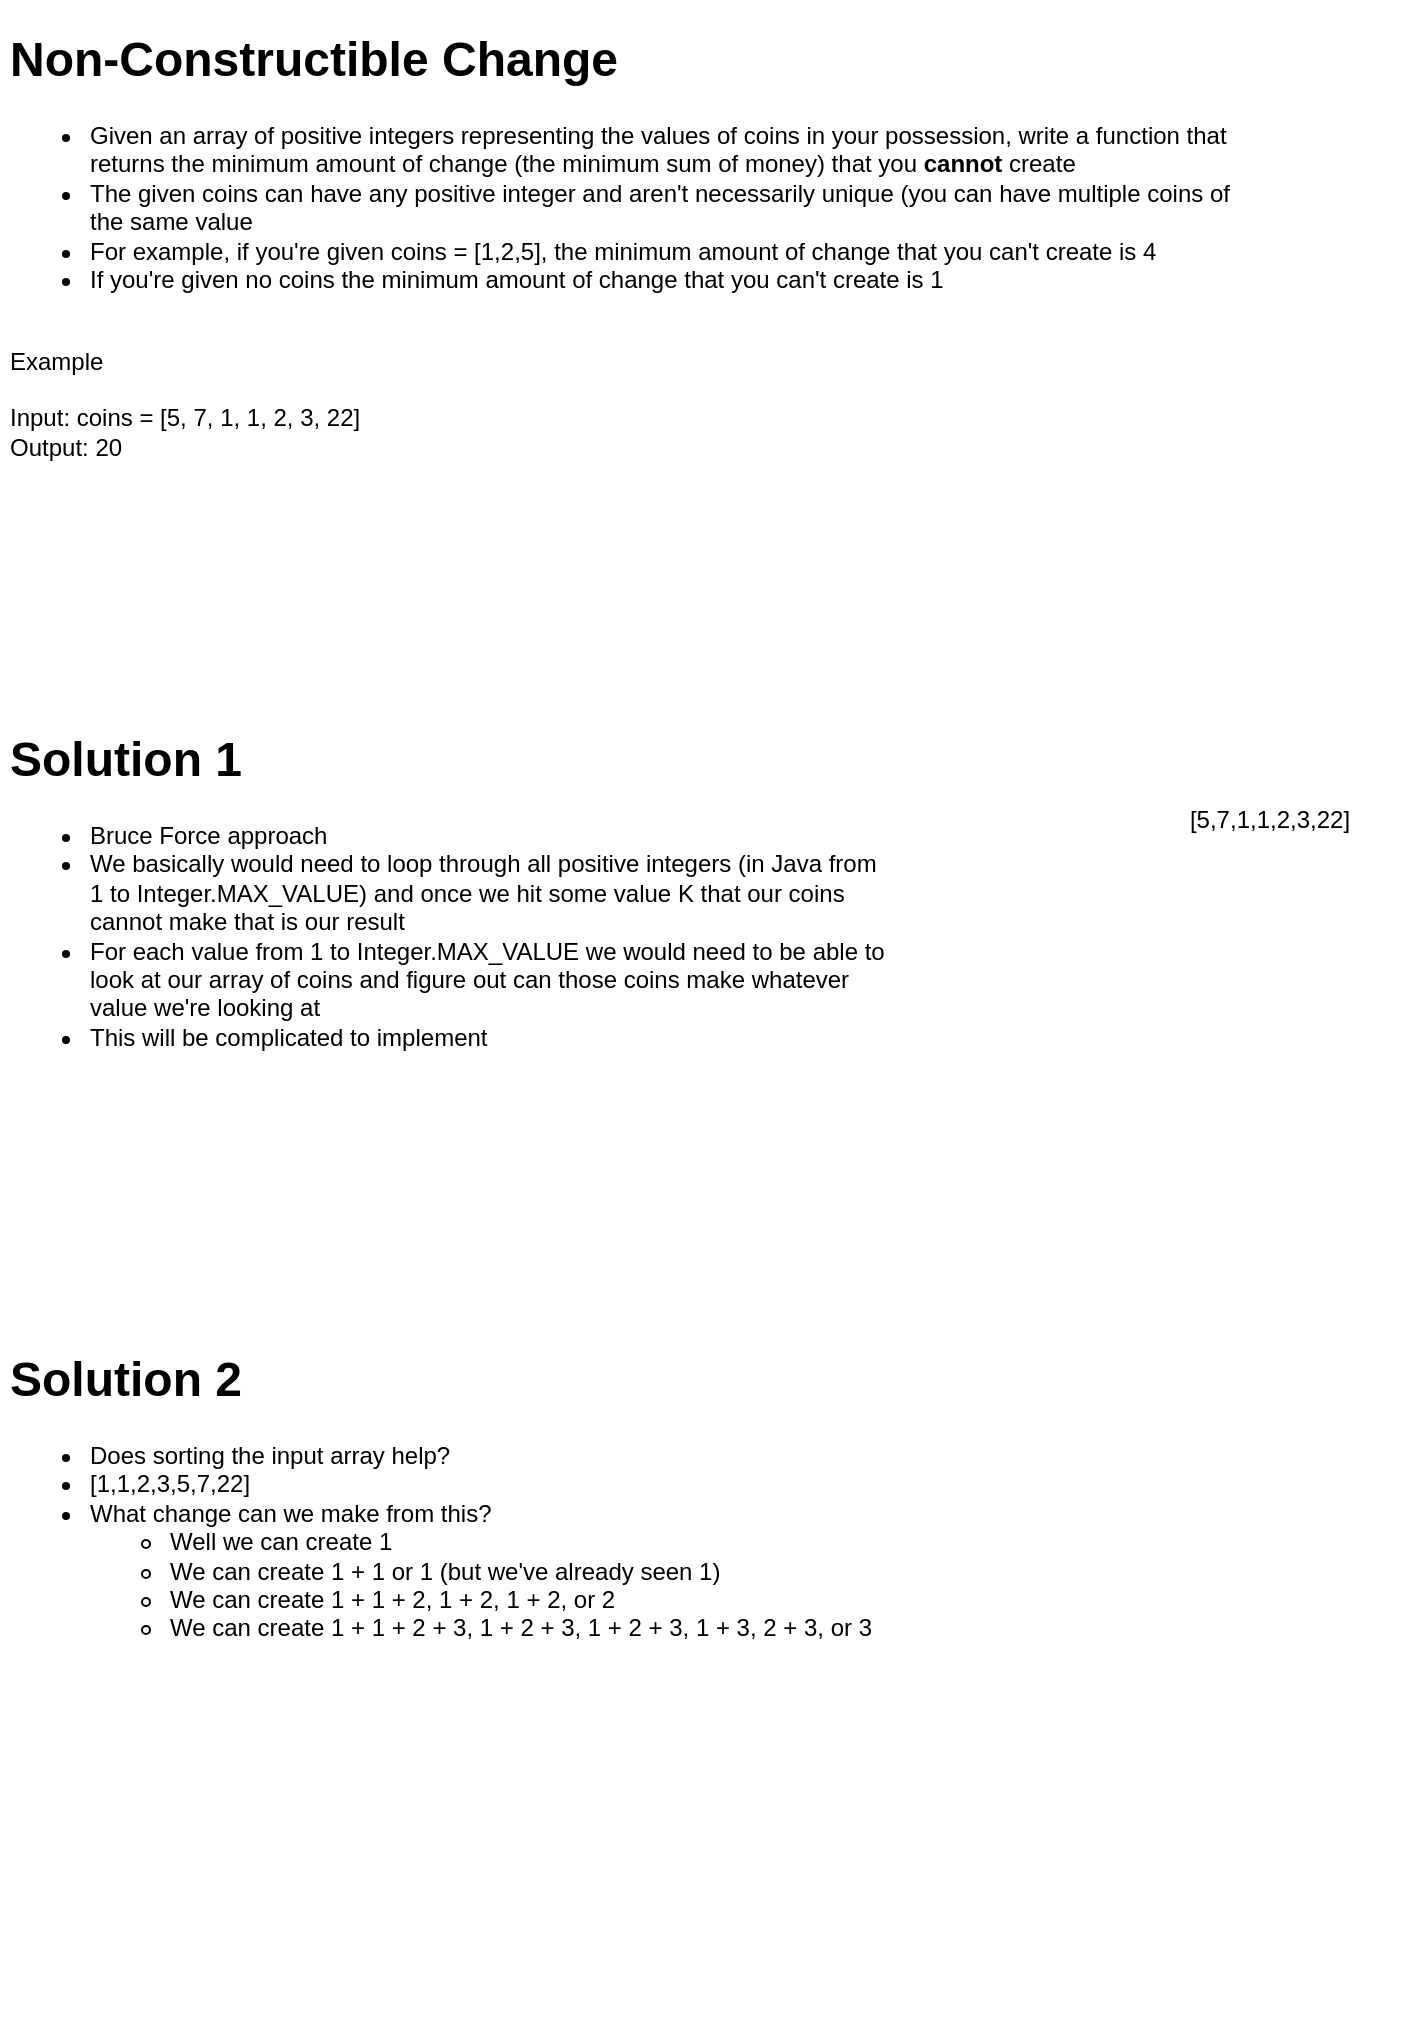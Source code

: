 <mxfile version="20.2.7" type="github">
  <diagram id="fiOUacKklxMrVB7VpBp5" name="Page-1">
    <mxGraphModel dx="373" dy="686" grid="1" gridSize="10" guides="1" tooltips="1" connect="1" arrows="1" fold="1" page="1" pageScale="1" pageWidth="1100" pageHeight="850" math="0" shadow="0">
      <root>
        <mxCell id="0" />
        <mxCell id="1" parent="0" />
        <mxCell id="cojuT7JFz5XVT151xIte-1" value="&lt;h1&gt;Non-Constructible Change&lt;/h1&gt;&lt;p&gt;&lt;/p&gt;&lt;ul&gt;&lt;li&gt;Given an array of positive integers representing the values of coins in your possession, write a function that returns the minimum amount of change (the minimum sum of money) that you &lt;b&gt;cannot &lt;/b&gt;create&amp;nbsp;&lt;/li&gt;&lt;li&gt;The given coins can have any positive integer and aren&#39;t necessarily unique (you can have multiple coins of the same value&lt;/li&gt;&lt;li&gt;For example, if you&#39;re given coins = [1,2,5], the minimum amount of change that you can&#39;t create is 4&lt;/li&gt;&lt;li&gt;If you&#39;re given no coins the minimum amount of change that you can&#39;t create is 1&lt;/li&gt;&lt;/ul&gt;&lt;div&gt;&lt;br&gt;&lt;/div&gt;&lt;div&gt;Example&lt;/div&gt;&lt;div&gt;&lt;br&gt;&lt;/div&gt;&lt;div&gt;Input: coins = [5, 7, 1, 1, 2, 3, 22]&lt;/div&gt;&lt;div&gt;Output: 20&lt;/div&gt;&lt;p&gt;&lt;/p&gt;" style="text;html=1;strokeColor=none;fillColor=none;spacing=5;spacingTop=-20;whiteSpace=wrap;overflow=hidden;rounded=0;" vertex="1" parent="1">
          <mxGeometry x="60" y="40" width="620" height="350" as="geometry" />
        </mxCell>
        <mxCell id="cojuT7JFz5XVT151xIte-2" value="&lt;h1&gt;Solution 1&lt;/h1&gt;&lt;p&gt;&lt;/p&gt;&lt;ul&gt;&lt;li&gt;Bruce Force approach&lt;/li&gt;&lt;li&gt;We basically would need to loop through all positive integers (in Java from 1 to Integer.MAX_VALUE) and once we hit some value K that our coins cannot make that is our result&lt;/li&gt;&lt;li&gt;For each value from 1 to Integer.MAX_VALUE we would need to be able to look at our array of coins and figure out can those coins make whatever value we&#39;re looking at&lt;/li&gt;&lt;li&gt;This will be complicated to implement&lt;/li&gt;&lt;/ul&gt;&lt;p&gt;&lt;/p&gt;" style="text;html=1;strokeColor=none;fillColor=none;spacing=5;spacingTop=-20;whiteSpace=wrap;overflow=hidden;rounded=0;" vertex="1" parent="1">
          <mxGeometry x="60" y="390" width="450" height="290" as="geometry" />
        </mxCell>
        <mxCell id="cojuT7JFz5XVT151xIte-3" value="[5,7,1,1,2,3,22]" style="text;html=1;strokeColor=none;fillColor=none;align=center;verticalAlign=middle;whiteSpace=wrap;rounded=0;" vertex="1" parent="1">
          <mxGeometry x="620" y="425" width="150" height="30" as="geometry" />
        </mxCell>
        <mxCell id="cojuT7JFz5XVT151xIte-7" value="&lt;h1&gt;Solution 2&lt;/h1&gt;&lt;p&gt;&lt;/p&gt;&lt;ul&gt;&lt;li&gt;Does sorting the input array help?&lt;/li&gt;&lt;li&gt;[1,1,2,3,5,7,22]&lt;/li&gt;&lt;li&gt;What change can we make from this?&lt;/li&gt;&lt;ul&gt;&lt;li&gt;Well we can create 1&lt;br&gt;&lt;/li&gt;&lt;li&gt;We can create 1 + 1 or 1 (but we&#39;ve already seen 1)&lt;/li&gt;&lt;li&gt;We can create 1 + 1 + 2, 1 + 2, 1 + 2, or 2&lt;/li&gt;&lt;li&gt;We can create 1 + 1 + 2 + 3, 1 + 2 + 3, 1 + 2 + 3, 1 + 3, 2 + 3, or 3&lt;/li&gt;&lt;/ul&gt;&lt;/ul&gt;&lt;p&gt;&lt;/p&gt;" style="text;html=1;strokeColor=none;fillColor=none;spacing=5;spacingTop=-20;whiteSpace=wrap;overflow=hidden;rounded=0;" vertex="1" parent="1">
          <mxGeometry x="60" y="700" width="670" height="350" as="geometry" />
        </mxCell>
      </root>
    </mxGraphModel>
  </diagram>
</mxfile>
